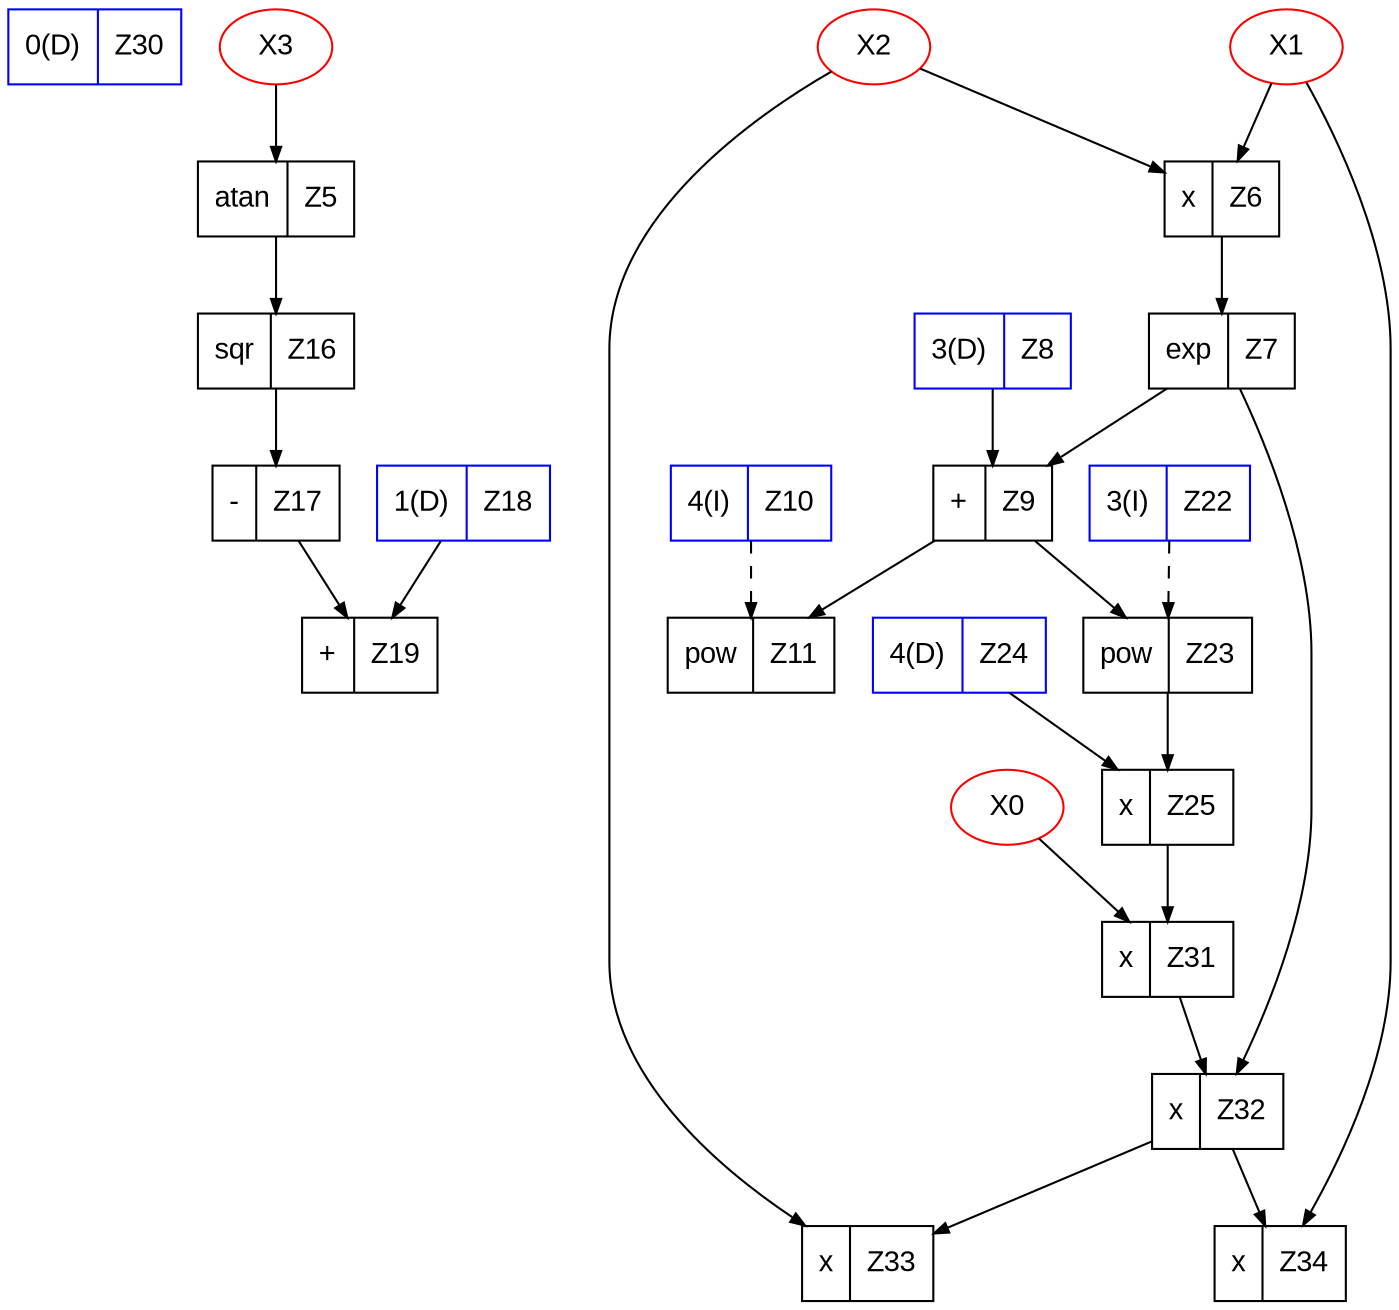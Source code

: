 
digraph G {
  Z30 [shape=record,fontname="Arial",color=blue,label="<f0> 0(D)|<f1> Z30"];
  X3 [shape=ellipse,fontname="Arial",color=red];
  X2 [shape=ellipse,fontname="Arial",color=red];
  Z8 [shape=record,fontname="Arial",color=blue,label="<f0> 3(D)|<f1> Z8"];
  X1 [shape=ellipse,fontname="Arial",color=red];
  Z6 [shape=record,fontname="Arial",color=black,label="<f0>  x |<f1> Z6"];
  X1 -> Z6 [arrowsize=0.7];
  X2 -> Z6 [arrowsize=0.7];
  Z7 [shape=record,fontname="Arial",color=black,label="<f0> exp|<f1> Z7"];
  Z6 -> Z7 [arrowsize=0.7];
  Z9 [shape=record,fontname="Arial",color=black,label="<f0>  + |<f1> Z9"];
  Z8 -> Z9 [arrowsize=0.7];
  Z7 -> Z9 [arrowsize=0.7];
  Z10 [shape=record,fontname="Arial",color=blue,label="<f0> 4(I)|<f1> Z10"];
  Z11 [shape=record,fontname="Arial",color=black,label="<f0> pow|<f1> Z11"];
  Z9 -> Z11 [arrowsize=0.7];
  Z10 -> Z11 [arrowsize=0.7,style=dashed];
  X0 [shape=ellipse,fontname="Arial",color=red];
  Z22 [shape=record,fontname="Arial",color=blue,label="<f0> 3(I)|<f1> Z22"];
  Z23 [shape=record,fontname="Arial",color=black,label="<f0> pow|<f1> Z23"];
  Z9 -> Z23 [arrowsize=0.7];
  Z22 -> Z23 [arrowsize=0.7,style=dashed];
  Z24 [shape=record,fontname="Arial",color=blue,label="<f0> 4(D)|<f1> Z24"];
  Z25 [shape=record,fontname="Arial",color=black,label="<f0>  x |<f1> Z25"];
  Z23 -> Z25 [arrowsize=0.7];
  Z24 -> Z25 [arrowsize=0.7];
  Z31 [shape=record,fontname="Arial",color=black,label="<f0>  x |<f1> Z31"];
  X0 -> Z31 [arrowsize=0.7];
  Z25 -> Z31 [arrowsize=0.7];
  Z32 [shape=record,fontname="Arial",color=black,label="<f0>  x |<f1> Z32"];
  Z7 -> Z32 [arrowsize=0.7];
  Z31 -> Z32 [arrowsize=0.7];
  Z33 [shape=record,fontname="Arial",color=black,label="<f0>  x |<f1> Z33"];
  X2 -> Z33 [arrowsize=0.7];
  Z32 -> Z33 [arrowsize=0.7];
  Z34 [shape=record,fontname="Arial",color=black,label="<f0>  x |<f1> Z34"];
  X1 -> Z34 [arrowsize=0.7];
  Z32 -> Z34 [arrowsize=0.7];
  Z18 [shape=record,fontname="Arial",color=blue,label="<f0> 1(D)|<f1> Z18"];
  Z5 [shape=record,fontname="Arial",color=black,label="<f0> atan|<f1> Z5"];
  X3 -> Z5 [arrowsize=0.7];
  Z16 [shape=record,fontname="Arial",color=black,label="<f0> sqr|<f1> Z16"];
  Z5 -> Z16 [arrowsize=0.7];
  Z17 [shape=record,fontname="Arial",color=black,label="<f0>  - |<f1> Z17"];
  Z16 -> Z17 [arrowsize=0.7];
  Z19 [shape=record,fontname="Arial",color=black,label="<f0>  + |<f1> Z19"];
  Z18 -> Z19 [arrowsize=0.7];
  Z17 -> Z19 [arrowsize=0.7];
}
